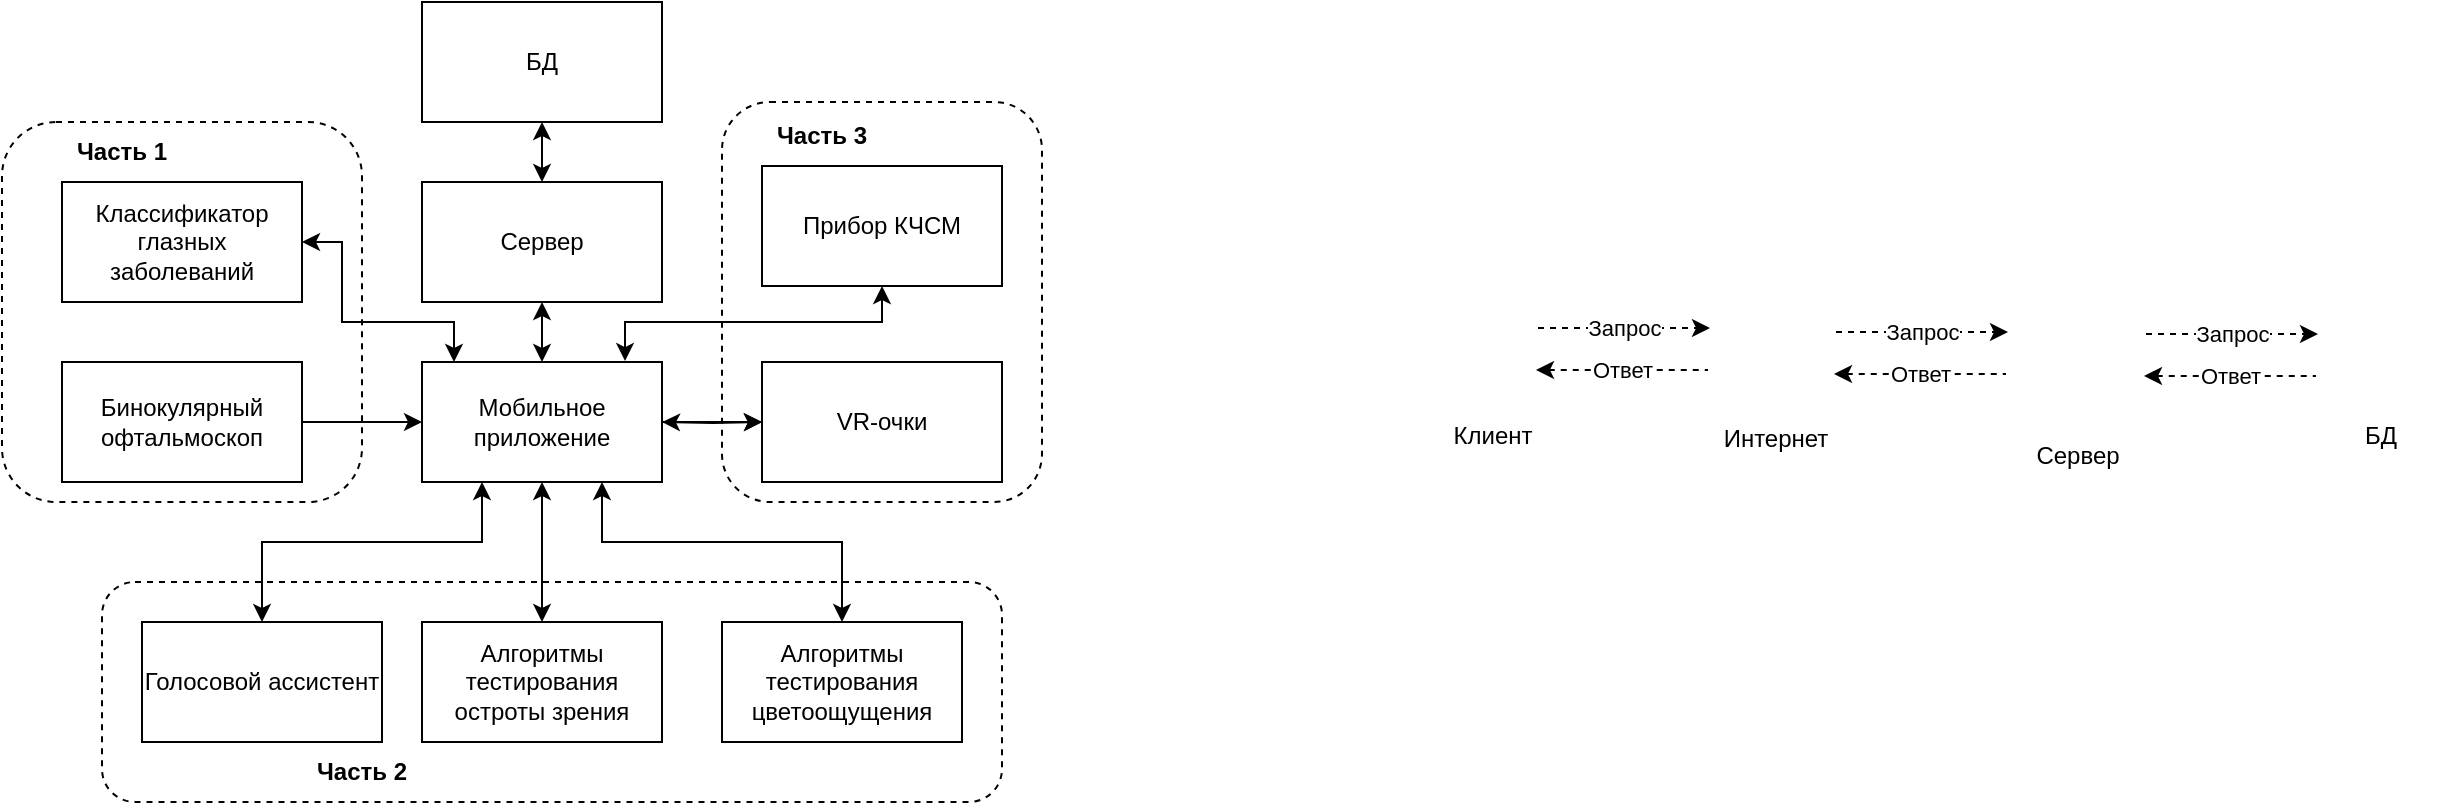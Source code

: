 <mxfile version="23.1.2" type="github">
  <diagram name="Страница — 1" id="EGroESzkX26s0D2u4uYk">
    <mxGraphModel dx="795" dy="818" grid="0" gridSize="10" guides="1" tooltips="1" connect="1" arrows="1" fold="1" page="0" pageScale="1" pageWidth="827" pageHeight="1169" math="0" shadow="0">
      <root>
        <mxCell id="0" />
        <mxCell id="1" parent="0" />
        <mxCell id="1FSs8luJK5m3K-ZuWKAW-20" value="" style="rounded=1;whiteSpace=wrap;html=1;fillColor=none;dashed=1;" parent="1" vertex="1">
          <mxGeometry x="420" y="-50" width="160" height="200" as="geometry" />
        </mxCell>
        <mxCell id="1FSs8luJK5m3K-ZuWKAW-19" value="" style="rounded=1;whiteSpace=wrap;html=1;fillColor=none;dashed=1;" parent="1" vertex="1">
          <mxGeometry x="110" y="190" width="450" height="110" as="geometry" />
        </mxCell>
        <mxCell id="1FSs8luJK5m3K-ZuWKAW-18" value="" style="rounded=1;whiteSpace=wrap;html=1;fillColor=none;dashed=1;" parent="1" vertex="1">
          <mxGeometry x="60" y="-40" width="180" height="190" as="geometry" />
        </mxCell>
        <mxCell id="1FSs8luJK5m3K-ZuWKAW-1" value="Бинокулярный офтальмоскоп" style="rounded=0;whiteSpace=wrap;html=1;" parent="1" vertex="1">
          <mxGeometry x="90" y="80" width="120" height="60" as="geometry" />
        </mxCell>
        <mxCell id="1FSs8luJK5m3K-ZuWKAW-13" value="" style="edgeStyle=orthogonalEdgeStyle;rounded=0;orthogonalLoop=1;jettySize=auto;html=1;" parent="1" source="1FSs8luJK5m3K-ZuWKAW-2" target="1FSs8luJK5m3K-ZuWKAW-8" edge="1">
          <mxGeometry relative="1" as="geometry" />
        </mxCell>
        <mxCell id="1FSs8luJK5m3K-ZuWKAW-2" value="Мобильное приложение" style="rounded=0;whiteSpace=wrap;html=1;" parent="1" vertex="1">
          <mxGeometry x="270" y="80" width="120" height="60" as="geometry" />
        </mxCell>
        <mxCell id="1FSs8luJK5m3K-ZuWKAW-3" value="Классификатор глазных заболеваний" style="rounded=0;whiteSpace=wrap;html=1;" parent="1" vertex="1">
          <mxGeometry x="90" y="-10" width="120" height="60" as="geometry" />
        </mxCell>
        <mxCell id="1FSs8luJK5m3K-ZuWKAW-4" value="Алгоритмы тестирования остроты зрения" style="rounded=0;whiteSpace=wrap;html=1;" parent="1" vertex="1">
          <mxGeometry x="270" y="210" width="120" height="60" as="geometry" />
        </mxCell>
        <mxCell id="1FSs8luJK5m3K-ZuWKAW-5" value="Алгоритмы тестирования цветоощущения" style="rounded=0;whiteSpace=wrap;html=1;" parent="1" vertex="1">
          <mxGeometry x="420" y="210" width="120" height="60" as="geometry" />
        </mxCell>
        <mxCell id="1FSs8luJK5m3K-ZuWKAW-6" value="Прибор КЧСМ" style="rounded=0;whiteSpace=wrap;html=1;" parent="1" vertex="1">
          <mxGeometry x="440" y="-18" width="120" height="60" as="geometry" />
        </mxCell>
        <mxCell id="1FSs8luJK5m3K-ZuWKAW-7" value="Голосовой ассистент" style="rounded=0;whiteSpace=wrap;html=1;" parent="1" vertex="1">
          <mxGeometry x="130" y="210" width="120" height="60" as="geometry" />
        </mxCell>
        <mxCell id="1FSs8luJK5m3K-ZuWKAW-8" value="VR-очки" style="rounded=0;whiteSpace=wrap;html=1;" parent="1" vertex="1">
          <mxGeometry x="440" y="80" width="120" height="60" as="geometry" />
        </mxCell>
        <mxCell id="1FSs8luJK5m3K-ZuWKAW-9" value="" style="endArrow=classic;html=1;rounded=0;exitX=1;exitY=0.5;exitDx=0;exitDy=0;entryX=0;entryY=0.5;entryDx=0;entryDy=0;" parent="1" source="1FSs8luJK5m3K-ZuWKAW-1" target="1FSs8luJK5m3K-ZuWKAW-2" edge="1">
          <mxGeometry width="50" height="50" relative="1" as="geometry">
            <mxPoint x="260" y="260" as="sourcePoint" />
            <mxPoint x="310" y="210" as="targetPoint" />
          </mxGeometry>
        </mxCell>
        <mxCell id="1FSs8luJK5m3K-ZuWKAW-11" value="" style="endArrow=classic;startArrow=classic;html=1;rounded=0;exitX=0.5;exitY=0;exitDx=0;exitDy=0;entryX=0.5;entryY=1;entryDx=0;entryDy=0;edgeStyle=orthogonalEdgeStyle;" parent="1" source="1FSs8luJK5m3K-ZuWKAW-4" target="1FSs8luJK5m3K-ZuWKAW-2" edge="1">
          <mxGeometry width="50" height="50" relative="1" as="geometry">
            <mxPoint x="230" y="271" as="sourcePoint" />
            <mxPoint x="282" y="220" as="targetPoint" />
          </mxGeometry>
        </mxCell>
        <mxCell id="1FSs8luJK5m3K-ZuWKAW-12" value="" style="endArrow=classic;startArrow=classic;html=1;rounded=0;entryX=0;entryY=0.5;entryDx=0;entryDy=0;edgeStyle=orthogonalEdgeStyle;" parent="1" target="1FSs8luJK5m3K-ZuWKAW-8" edge="1">
          <mxGeometry width="50" height="50" relative="1" as="geometry">
            <mxPoint x="390" y="110" as="sourcePoint" />
            <mxPoint x="292" y="149" as="targetPoint" />
          </mxGeometry>
        </mxCell>
        <mxCell id="1FSs8luJK5m3K-ZuWKAW-14" value="" style="endArrow=classic;startArrow=classic;html=1;rounded=0;edgeStyle=orthogonalEdgeStyle;exitX=0.25;exitY=1;exitDx=0;exitDy=0;" parent="1" source="1FSs8luJK5m3K-ZuWKAW-2" edge="1">
          <mxGeometry width="50" height="50" relative="1" as="geometry">
            <mxPoint x="330" y="80" as="sourcePoint" />
            <mxPoint x="190" y="210" as="targetPoint" />
            <Array as="points">
              <mxPoint x="300" y="170" />
              <mxPoint x="190" y="170" />
            </Array>
          </mxGeometry>
        </mxCell>
        <mxCell id="1FSs8luJK5m3K-ZuWKAW-15" value="" style="endArrow=classic;startArrow=classic;html=1;rounded=0;entryX=0.5;entryY=0;entryDx=0;entryDy=0;edgeStyle=orthogonalEdgeStyle;exitX=0.75;exitY=1;exitDx=0;exitDy=0;" parent="1" source="1FSs8luJK5m3K-ZuWKAW-2" target="1FSs8luJK5m3K-ZuWKAW-5" edge="1">
          <mxGeometry width="50" height="50" relative="1" as="geometry">
            <mxPoint x="400" y="120" as="sourcePoint" />
            <mxPoint x="440" y="120" as="targetPoint" />
            <Array as="points">
              <mxPoint x="360" y="170" />
              <mxPoint x="480" y="170" />
            </Array>
          </mxGeometry>
        </mxCell>
        <mxCell id="1FSs8luJK5m3K-ZuWKAW-16" value="" style="endArrow=classic;startArrow=classic;html=1;rounded=0;entryX=0.5;entryY=1;entryDx=0;entryDy=0;edgeStyle=orthogonalEdgeStyle;exitX=0.846;exitY=-0.008;exitDx=0;exitDy=0;exitPerimeter=0;" parent="1" source="1FSs8luJK5m3K-ZuWKAW-2" target="1FSs8luJK5m3K-ZuWKAW-6" edge="1">
          <mxGeometry width="50" height="50" relative="1" as="geometry">
            <mxPoint x="370" y="150" as="sourcePoint" />
            <mxPoint x="440" y="200" as="targetPoint" />
            <Array as="points">
              <mxPoint x="372" y="60" />
              <mxPoint x="500" y="60" />
            </Array>
          </mxGeometry>
        </mxCell>
        <mxCell id="1FSs8luJK5m3K-ZuWKAW-21" value="Часть 3" style="text;html=1;strokeColor=none;fillColor=none;align=center;verticalAlign=middle;whiteSpace=wrap;rounded=0;fontStyle=1" parent="1" vertex="1">
          <mxGeometry x="440" y="-48" width="60" height="30" as="geometry" />
        </mxCell>
        <mxCell id="1FSs8luJK5m3K-ZuWKAW-22" value="Часть 2" style="text;html=1;strokeColor=none;fillColor=none;align=center;verticalAlign=middle;whiteSpace=wrap;rounded=0;fontStyle=1" parent="1" vertex="1">
          <mxGeometry x="210" y="270" width="60" height="30" as="geometry" />
        </mxCell>
        <mxCell id="1FSs8luJK5m3K-ZuWKAW-23" value="Часть 1" style="text;html=1;strokeColor=none;fillColor=none;align=center;verticalAlign=middle;whiteSpace=wrap;rounded=0;fontStyle=1" parent="1" vertex="1">
          <mxGeometry x="90" y="-40" width="60" height="30" as="geometry" />
        </mxCell>
        <mxCell id="1FSs8luJK5m3K-ZuWKAW-27" value="Сервер" style="shape=image;verticalLabelPosition=bottom;labelBackgroundColor=default;verticalAlign=top;aspect=fixed;imageAspect=0;image=https://cdn-icons-png.flaticon.com/512/5883/5883176.png;" parent="1" vertex="1">
          <mxGeometry x="1064" y="45" width="68" height="68" as="geometry" />
        </mxCell>
        <mxCell id="1FSs8luJK5m3K-ZuWKAW-28" value="БД" style="shape=image;verticalLabelPosition=bottom;labelBackgroundColor=default;verticalAlign=top;aspect=fixed;imageAspect=0;image=https://cdn-icons-png.flaticon.com/512/1602/1602309.png;" parent="1" vertex="1">
          <mxGeometry x="1219" y="42" width="61" height="61" as="geometry" />
        </mxCell>
        <mxCell id="1FSs8luJK5m3K-ZuWKAW-29" value="Клиент" style="shape=image;verticalLabelPosition=bottom;labelBackgroundColor=default;verticalAlign=top;aspect=fixed;imageAspect=0;image=https://cdn-icons-png.flaticon.com/512/254/254638.png;" parent="1" vertex="1">
          <mxGeometry x="777" y="46" width="57" height="57" as="geometry" />
        </mxCell>
        <mxCell id="1FSs8luJK5m3K-ZuWKAW-35" value="" style="group" parent="1" vertex="1" connectable="0">
          <mxGeometry x="1131" y="66" width="87" height="21" as="geometry" />
        </mxCell>
        <mxCell id="1FSs8luJK5m3K-ZuWKAW-32" value="Запрос" style="endArrow=classic;html=1;rounded=0;dashed=1;" parent="1FSs8luJK5m3K-ZuWKAW-35" edge="1">
          <mxGeometry width="50" height="50" relative="1" as="geometry">
            <mxPoint x="1" as="sourcePoint" />
            <mxPoint x="87" as="targetPoint" />
          </mxGeometry>
        </mxCell>
        <mxCell id="1FSs8luJK5m3K-ZuWKAW-33" value="Ответ" style="endArrow=none;html=1;rounded=0;dashed=1;startArrow=classic;startFill=1;endFill=0;" parent="1FSs8luJK5m3K-ZuWKAW-35" edge="1">
          <mxGeometry width="50" height="50" relative="1" as="geometry">
            <mxPoint y="21" as="sourcePoint" />
            <mxPoint x="86" y="21" as="targetPoint" />
          </mxGeometry>
        </mxCell>
        <mxCell id="1FSs8luJK5m3K-ZuWKAW-36" value="" style="group" parent="1" vertex="1" connectable="0">
          <mxGeometry x="976" y="65" width="87" height="21" as="geometry" />
        </mxCell>
        <mxCell id="1FSs8luJK5m3K-ZuWKAW-37" value="Запрос" style="endArrow=classic;html=1;rounded=0;dashed=1;" parent="1FSs8luJK5m3K-ZuWKAW-36" edge="1">
          <mxGeometry width="50" height="50" relative="1" as="geometry">
            <mxPoint x="1" as="sourcePoint" />
            <mxPoint x="87" as="targetPoint" />
          </mxGeometry>
        </mxCell>
        <mxCell id="1FSs8luJK5m3K-ZuWKAW-38" value="Ответ" style="endArrow=none;html=1;rounded=0;dashed=1;startArrow=classic;startFill=1;endFill=0;" parent="1FSs8luJK5m3K-ZuWKAW-36" edge="1">
          <mxGeometry width="50" height="50" relative="1" as="geometry">
            <mxPoint y="21" as="sourcePoint" />
            <mxPoint x="86" y="21" as="targetPoint" />
          </mxGeometry>
        </mxCell>
        <mxCell id="1FSs8luJK5m3K-ZuWKAW-39" value="Интернет" style="shape=image;verticalLabelPosition=bottom;labelBackgroundColor=default;verticalAlign=top;aspect=fixed;imageAspect=0;image=https://cdn-icons-png.flaticon.com/512/149/149229.png;" parent="1" vertex="1">
          <mxGeometry x="918" y="46.5" width="58" height="58" as="geometry" />
        </mxCell>
        <mxCell id="1FSs8luJK5m3K-ZuWKAW-40" value="" style="group" parent="1" vertex="1" connectable="0">
          <mxGeometry x="827" y="63" width="87" height="21" as="geometry" />
        </mxCell>
        <mxCell id="1FSs8luJK5m3K-ZuWKAW-41" value="Запрос" style="endArrow=classic;html=1;rounded=0;dashed=1;" parent="1FSs8luJK5m3K-ZuWKAW-40" edge="1">
          <mxGeometry width="50" height="50" relative="1" as="geometry">
            <mxPoint x="1" as="sourcePoint" />
            <mxPoint x="87" as="targetPoint" />
          </mxGeometry>
        </mxCell>
        <mxCell id="1FSs8luJK5m3K-ZuWKAW-42" value="Ответ" style="endArrow=none;html=1;rounded=0;dashed=1;startArrow=classic;startFill=1;endFill=0;" parent="1FSs8luJK5m3K-ZuWKAW-40" edge="1">
          <mxGeometry width="50" height="50" relative="1" as="geometry">
            <mxPoint y="21" as="sourcePoint" />
            <mxPoint x="86" y="21" as="targetPoint" />
          </mxGeometry>
        </mxCell>
        <mxCell id="FxEde0SGqvEAGfWHEjZE-1" value="Сервер" style="rounded=0;whiteSpace=wrap;html=1;" vertex="1" parent="1">
          <mxGeometry x="270" y="-10" width="120" height="60" as="geometry" />
        </mxCell>
        <mxCell id="FxEde0SGqvEAGfWHEjZE-2" value="БД" style="rounded=0;whiteSpace=wrap;html=1;" vertex="1" parent="1">
          <mxGeometry x="270" y="-100" width="120" height="60" as="geometry" />
        </mxCell>
        <mxCell id="FxEde0SGqvEAGfWHEjZE-3" value="" style="endArrow=classic;startArrow=classic;html=1;rounded=0;exitX=0.5;exitY=0;exitDx=0;exitDy=0;entryX=0.5;entryY=1;entryDx=0;entryDy=0;" edge="1" parent="1" source="1FSs8luJK5m3K-ZuWKAW-2" target="FxEde0SGqvEAGfWHEjZE-1">
          <mxGeometry width="50" height="50" relative="1" as="geometry">
            <mxPoint x="450" y="-70" as="sourcePoint" />
            <mxPoint x="500" y="-120" as="targetPoint" />
          </mxGeometry>
        </mxCell>
        <mxCell id="FxEde0SGqvEAGfWHEjZE-5" value="" style="endArrow=classic;startArrow=classic;html=1;rounded=0;edgeStyle=orthogonalEdgeStyle;entryX=1;entryY=0.5;entryDx=0;entryDy=0;" edge="1" parent="1" target="1FSs8luJK5m3K-ZuWKAW-3">
          <mxGeometry width="50" height="50" relative="1" as="geometry">
            <mxPoint x="286" y="80" as="sourcePoint" />
            <mxPoint x="200" y="220" as="targetPoint" />
            <Array as="points">
              <mxPoint x="286" y="60" />
              <mxPoint x="230" y="60" />
              <mxPoint x="230" y="20" />
            </Array>
          </mxGeometry>
        </mxCell>
        <mxCell id="FxEde0SGqvEAGfWHEjZE-6" value="" style="endArrow=classic;startArrow=classic;html=1;rounded=0;exitX=0.5;exitY=0;exitDx=0;exitDy=0;" edge="1" parent="1" source="FxEde0SGqvEAGfWHEjZE-1" target="FxEde0SGqvEAGfWHEjZE-2">
          <mxGeometry width="50" height="50" relative="1" as="geometry">
            <mxPoint x="340" y="90" as="sourcePoint" />
            <mxPoint x="340" y="57" as="targetPoint" />
          </mxGeometry>
        </mxCell>
      </root>
    </mxGraphModel>
  </diagram>
</mxfile>

